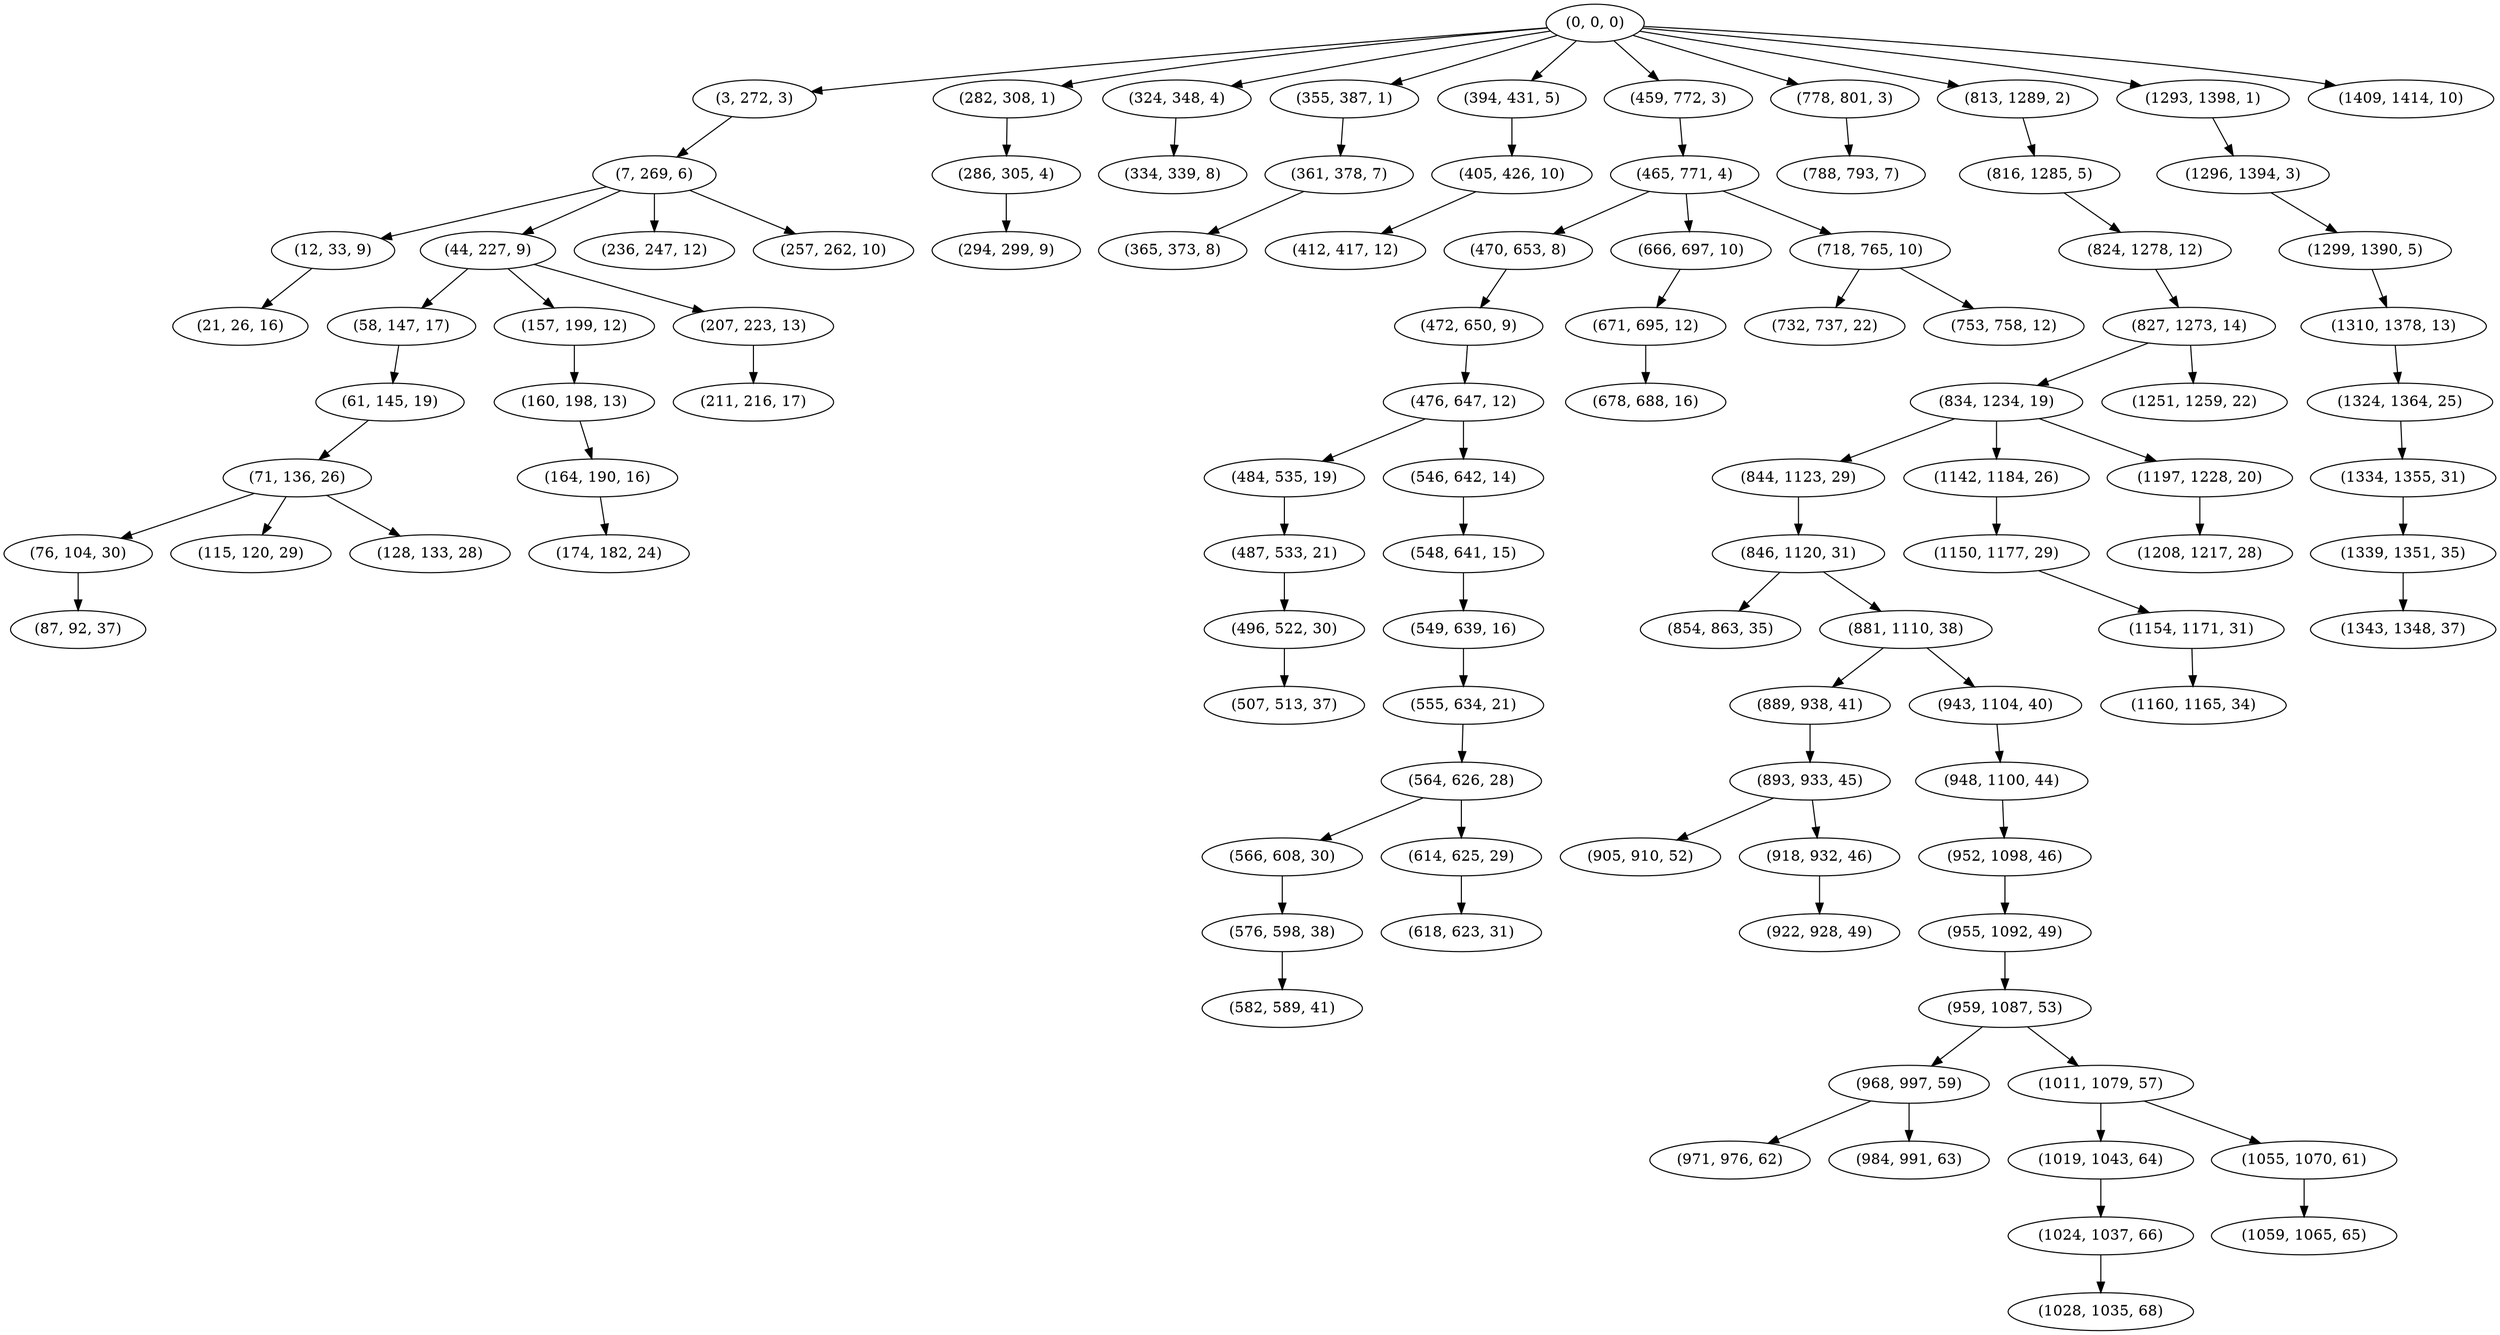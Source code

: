 digraph tree {
    "(0, 0, 0)";
    "(3, 272, 3)";
    "(7, 269, 6)";
    "(12, 33, 9)";
    "(21, 26, 16)";
    "(44, 227, 9)";
    "(58, 147, 17)";
    "(61, 145, 19)";
    "(71, 136, 26)";
    "(76, 104, 30)";
    "(87, 92, 37)";
    "(115, 120, 29)";
    "(128, 133, 28)";
    "(157, 199, 12)";
    "(160, 198, 13)";
    "(164, 190, 16)";
    "(174, 182, 24)";
    "(207, 223, 13)";
    "(211, 216, 17)";
    "(236, 247, 12)";
    "(257, 262, 10)";
    "(282, 308, 1)";
    "(286, 305, 4)";
    "(294, 299, 9)";
    "(324, 348, 4)";
    "(334, 339, 8)";
    "(355, 387, 1)";
    "(361, 378, 7)";
    "(365, 373, 8)";
    "(394, 431, 5)";
    "(405, 426, 10)";
    "(412, 417, 12)";
    "(459, 772, 3)";
    "(465, 771, 4)";
    "(470, 653, 8)";
    "(472, 650, 9)";
    "(476, 647, 12)";
    "(484, 535, 19)";
    "(487, 533, 21)";
    "(496, 522, 30)";
    "(507, 513, 37)";
    "(546, 642, 14)";
    "(548, 641, 15)";
    "(549, 639, 16)";
    "(555, 634, 21)";
    "(564, 626, 28)";
    "(566, 608, 30)";
    "(576, 598, 38)";
    "(582, 589, 41)";
    "(614, 625, 29)";
    "(618, 623, 31)";
    "(666, 697, 10)";
    "(671, 695, 12)";
    "(678, 688, 16)";
    "(718, 765, 10)";
    "(732, 737, 22)";
    "(753, 758, 12)";
    "(778, 801, 3)";
    "(788, 793, 7)";
    "(813, 1289, 2)";
    "(816, 1285, 5)";
    "(824, 1278, 12)";
    "(827, 1273, 14)";
    "(834, 1234, 19)";
    "(844, 1123, 29)";
    "(846, 1120, 31)";
    "(854, 863, 35)";
    "(881, 1110, 38)";
    "(889, 938, 41)";
    "(893, 933, 45)";
    "(905, 910, 52)";
    "(918, 932, 46)";
    "(922, 928, 49)";
    "(943, 1104, 40)";
    "(948, 1100, 44)";
    "(952, 1098, 46)";
    "(955, 1092, 49)";
    "(959, 1087, 53)";
    "(968, 997, 59)";
    "(971, 976, 62)";
    "(984, 991, 63)";
    "(1011, 1079, 57)";
    "(1019, 1043, 64)";
    "(1024, 1037, 66)";
    "(1028, 1035, 68)";
    "(1055, 1070, 61)";
    "(1059, 1065, 65)";
    "(1142, 1184, 26)";
    "(1150, 1177, 29)";
    "(1154, 1171, 31)";
    "(1160, 1165, 34)";
    "(1197, 1228, 20)";
    "(1208, 1217, 28)";
    "(1251, 1259, 22)";
    "(1293, 1398, 1)";
    "(1296, 1394, 3)";
    "(1299, 1390, 5)";
    "(1310, 1378, 13)";
    "(1324, 1364, 25)";
    "(1334, 1355, 31)";
    "(1339, 1351, 35)";
    "(1343, 1348, 37)";
    "(1409, 1414, 10)";
    "(0, 0, 0)" -> "(3, 272, 3)";
    "(0, 0, 0)" -> "(282, 308, 1)";
    "(0, 0, 0)" -> "(324, 348, 4)";
    "(0, 0, 0)" -> "(355, 387, 1)";
    "(0, 0, 0)" -> "(394, 431, 5)";
    "(0, 0, 0)" -> "(459, 772, 3)";
    "(0, 0, 0)" -> "(778, 801, 3)";
    "(0, 0, 0)" -> "(813, 1289, 2)";
    "(0, 0, 0)" -> "(1293, 1398, 1)";
    "(0, 0, 0)" -> "(1409, 1414, 10)";
    "(3, 272, 3)" -> "(7, 269, 6)";
    "(7, 269, 6)" -> "(12, 33, 9)";
    "(7, 269, 6)" -> "(44, 227, 9)";
    "(7, 269, 6)" -> "(236, 247, 12)";
    "(7, 269, 6)" -> "(257, 262, 10)";
    "(12, 33, 9)" -> "(21, 26, 16)";
    "(44, 227, 9)" -> "(58, 147, 17)";
    "(44, 227, 9)" -> "(157, 199, 12)";
    "(44, 227, 9)" -> "(207, 223, 13)";
    "(58, 147, 17)" -> "(61, 145, 19)";
    "(61, 145, 19)" -> "(71, 136, 26)";
    "(71, 136, 26)" -> "(76, 104, 30)";
    "(71, 136, 26)" -> "(115, 120, 29)";
    "(71, 136, 26)" -> "(128, 133, 28)";
    "(76, 104, 30)" -> "(87, 92, 37)";
    "(157, 199, 12)" -> "(160, 198, 13)";
    "(160, 198, 13)" -> "(164, 190, 16)";
    "(164, 190, 16)" -> "(174, 182, 24)";
    "(207, 223, 13)" -> "(211, 216, 17)";
    "(282, 308, 1)" -> "(286, 305, 4)";
    "(286, 305, 4)" -> "(294, 299, 9)";
    "(324, 348, 4)" -> "(334, 339, 8)";
    "(355, 387, 1)" -> "(361, 378, 7)";
    "(361, 378, 7)" -> "(365, 373, 8)";
    "(394, 431, 5)" -> "(405, 426, 10)";
    "(405, 426, 10)" -> "(412, 417, 12)";
    "(459, 772, 3)" -> "(465, 771, 4)";
    "(465, 771, 4)" -> "(470, 653, 8)";
    "(465, 771, 4)" -> "(666, 697, 10)";
    "(465, 771, 4)" -> "(718, 765, 10)";
    "(470, 653, 8)" -> "(472, 650, 9)";
    "(472, 650, 9)" -> "(476, 647, 12)";
    "(476, 647, 12)" -> "(484, 535, 19)";
    "(476, 647, 12)" -> "(546, 642, 14)";
    "(484, 535, 19)" -> "(487, 533, 21)";
    "(487, 533, 21)" -> "(496, 522, 30)";
    "(496, 522, 30)" -> "(507, 513, 37)";
    "(546, 642, 14)" -> "(548, 641, 15)";
    "(548, 641, 15)" -> "(549, 639, 16)";
    "(549, 639, 16)" -> "(555, 634, 21)";
    "(555, 634, 21)" -> "(564, 626, 28)";
    "(564, 626, 28)" -> "(566, 608, 30)";
    "(564, 626, 28)" -> "(614, 625, 29)";
    "(566, 608, 30)" -> "(576, 598, 38)";
    "(576, 598, 38)" -> "(582, 589, 41)";
    "(614, 625, 29)" -> "(618, 623, 31)";
    "(666, 697, 10)" -> "(671, 695, 12)";
    "(671, 695, 12)" -> "(678, 688, 16)";
    "(718, 765, 10)" -> "(732, 737, 22)";
    "(718, 765, 10)" -> "(753, 758, 12)";
    "(778, 801, 3)" -> "(788, 793, 7)";
    "(813, 1289, 2)" -> "(816, 1285, 5)";
    "(816, 1285, 5)" -> "(824, 1278, 12)";
    "(824, 1278, 12)" -> "(827, 1273, 14)";
    "(827, 1273, 14)" -> "(834, 1234, 19)";
    "(827, 1273, 14)" -> "(1251, 1259, 22)";
    "(834, 1234, 19)" -> "(844, 1123, 29)";
    "(834, 1234, 19)" -> "(1142, 1184, 26)";
    "(834, 1234, 19)" -> "(1197, 1228, 20)";
    "(844, 1123, 29)" -> "(846, 1120, 31)";
    "(846, 1120, 31)" -> "(854, 863, 35)";
    "(846, 1120, 31)" -> "(881, 1110, 38)";
    "(881, 1110, 38)" -> "(889, 938, 41)";
    "(881, 1110, 38)" -> "(943, 1104, 40)";
    "(889, 938, 41)" -> "(893, 933, 45)";
    "(893, 933, 45)" -> "(905, 910, 52)";
    "(893, 933, 45)" -> "(918, 932, 46)";
    "(918, 932, 46)" -> "(922, 928, 49)";
    "(943, 1104, 40)" -> "(948, 1100, 44)";
    "(948, 1100, 44)" -> "(952, 1098, 46)";
    "(952, 1098, 46)" -> "(955, 1092, 49)";
    "(955, 1092, 49)" -> "(959, 1087, 53)";
    "(959, 1087, 53)" -> "(968, 997, 59)";
    "(959, 1087, 53)" -> "(1011, 1079, 57)";
    "(968, 997, 59)" -> "(971, 976, 62)";
    "(968, 997, 59)" -> "(984, 991, 63)";
    "(1011, 1079, 57)" -> "(1019, 1043, 64)";
    "(1011, 1079, 57)" -> "(1055, 1070, 61)";
    "(1019, 1043, 64)" -> "(1024, 1037, 66)";
    "(1024, 1037, 66)" -> "(1028, 1035, 68)";
    "(1055, 1070, 61)" -> "(1059, 1065, 65)";
    "(1142, 1184, 26)" -> "(1150, 1177, 29)";
    "(1150, 1177, 29)" -> "(1154, 1171, 31)";
    "(1154, 1171, 31)" -> "(1160, 1165, 34)";
    "(1197, 1228, 20)" -> "(1208, 1217, 28)";
    "(1293, 1398, 1)" -> "(1296, 1394, 3)";
    "(1296, 1394, 3)" -> "(1299, 1390, 5)";
    "(1299, 1390, 5)" -> "(1310, 1378, 13)";
    "(1310, 1378, 13)" -> "(1324, 1364, 25)";
    "(1324, 1364, 25)" -> "(1334, 1355, 31)";
    "(1334, 1355, 31)" -> "(1339, 1351, 35)";
    "(1339, 1351, 35)" -> "(1343, 1348, 37)";
}
